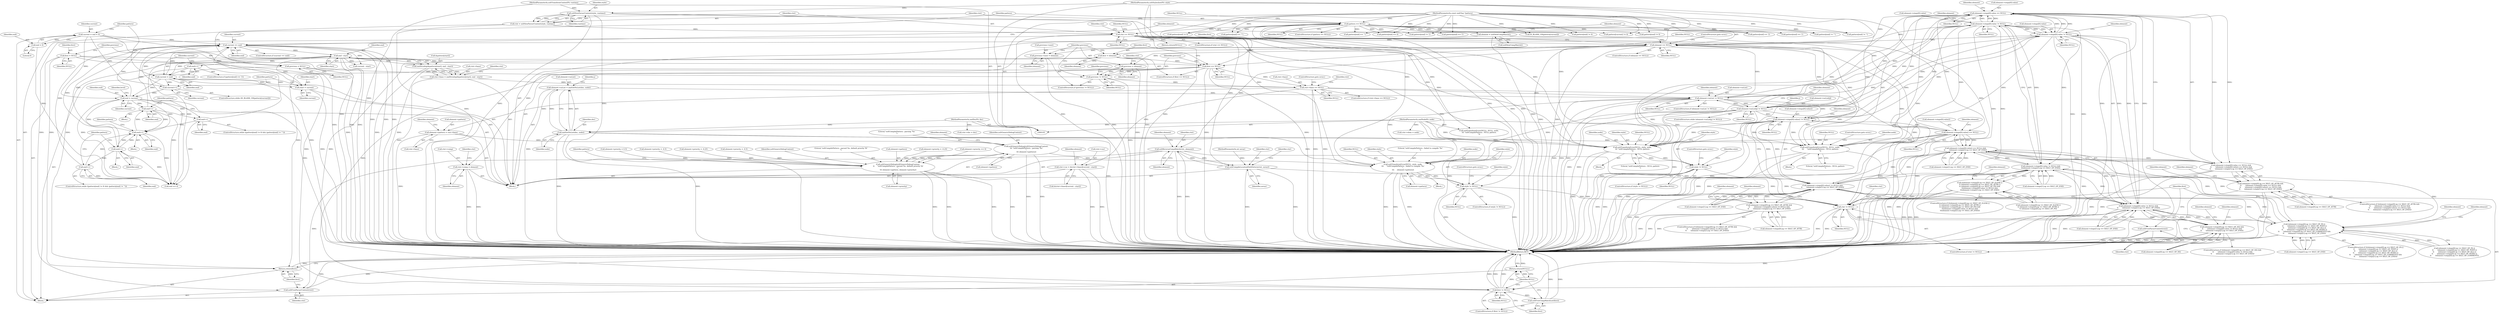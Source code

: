 digraph "0_Chrome_094c773bb6c144f07b004ff3d1886100f157f4f6@array" {
"1000584" [label="(Call,element->steps[0].value == NULL)"];
"1000476" [label="(Call,element->steps[0].value != NULL)"];
"1000546" [label="(Call,element->steps[0].value != NULL)"];
"1000584" [label="(Call,element->steps[0].value == NULL)"];
"1000508" [label="(Call,element->steps[0].value2 != NULL)"];
"1000594" [label="(Call,element->steps[0].value2 == NULL)"];
"1000384" [label="(Call,element->nsList[j] != NULL)"];
"1000377" [label="(Call,element->nsList != NULL)"];
"1000366" [label="(Call,element->nsList = xmlGetNsList(doc, node))"];
"1000370" [label="(Call,xmlGetNsList(doc, node))"];
"1000107" [label="(MethodParameterIn,xmlDocPtr doc)"];
"1000108" [label="(MethodParameterIn,xmlNodePtr node)"];
"1000341" [label="(Call,ctxt->base == NULL)"];
"1000328" [label="(Call,ctxt->base = xmlStrndup(&pattern[start], end - start))"];
"1000332" [label="(Call,xmlStrndup(&pattern[start], end - start))"];
"1000337" [label="(Call,end - start)"];
"1000284" [label="(Call,current == end)"];
"1000184" [label="(Call,current++)"];
"1000711" [label="(Call,current = end)"];
"1000709" [label="(Call,end++)"];
"1000164" [label="(Call,current = end = 0)"];
"1000166" [label="(Call,end = 0)"];
"1000258" [label="(Call,end++)"];
"1000186" [label="(Call,end = current)"];
"1000281" [label="(Call,end++)"];
"1000234" [label="(Call,end++)"];
"1000272" [label="(Call,end++)"];
"1000248" [label="(Call,end++)"];
"1000176" [label="(Call,start = current)"];
"1000304" [label="(Call,first == NULL)"];
"1000119" [label="(Call,first = NULL)"];
"1000307" [label="(Call,first = element)"];
"1000298" [label="(Call,element == NULL)"];
"1000294" [label="(Call,element = xsltNewCompMatch())"];
"1000149" [label="(Call,ctxt == NULL)"];
"1000143" [label="(Call,ctxt = xsltNewParserContext(style, runtime))"];
"1000145" [label="(Call,xsltNewParserContext(style, runtime))"];
"1000109" [label="(MethodParameterIn,xsltStylesheetPtr style)"];
"1000110" [label="(MethodParameterIn,xsltTransformContextPtr runtime)"];
"1000132" [label="(Call,pattern == NULL)"];
"1000106" [label="(MethodParameterIn,const xmlChar *pattern)"];
"1000312" [label="(Call,previous != NULL)"];
"1000320" [label="(Call,previous = element)"];
"1000123" [label="(Call,previous = NULL)"];
"1000288" [label="(Call,xsltTransformError(NULL, NULL, node,\n\t\t\t     \"xsltCompilePattern : NULL pattern\n\"))"];
"1000739" [label="(Call,ctxt != NULL)"];
"1000742" [label="(Call,xsltFreeParserContext(ctxt))"];
"1000745" [label="(Call,first != NULL)"];
"1000748" [label="(Call,xsltFreeCompMatchList(first))"];
"1000750" [label="(Return,return(NULL);)"];
"1000347" [label="(Call,ctxt->cur = &(ctxt->base)[current - start])"];
"1000359" [label="(Call,element->pattern = ctxt->base)"];
"1000398" [label="(Call,xsltGenericDebug(xsltGenericDebugContext,\n\t\t\t \"xsltCompilePattern : parsing '%s'\n\",\n\t\t\t element->pattern))"];
"1000417" [label="(Call,xsltTransformError(NULL, style, node,\n\t\t\t     \"xsltCompilePattern : failed to compile '%s'\n\",\n\t\t\t     element->pattern))"];
"1000426" [label="(Call,style != NULL)"];
"1000694" [label="(Call,xsltGenericDebug(xsltGenericDebugContext,\n\t\t     \"xsltCompilePattern : parsed %s, default priority %f\n\",\n\t\t\t element->pattern, element->priority))"];
"1000475" [label="(Call,(element->steps[0].value != NULL) &&\n\t\t(element->steps[1].op == XSLT_OP_END))"];
"1000445" [label="(Call,((element->steps[0].op == XSLT_OP_ELEM) ||\n\t\t (element->steps[0].op == XSLT_OP_ATTR) ||\n\t\t (element->steps[0].op == XSLT_OP_PI)) &&\n\t\t(element->steps[0].value != NULL) &&\n\t\t(element->steps[1].op == XSLT_OP_END))"];
"1000507" [label="(Call,(element->steps[0].value2 != NULL) &&\n\t\t       (element->steps[1].op == XSLT_OP_END))"];
"1000497" [label="(Call,(element->steps[0].op == XSLT_OP_ATTR) &&\n\t\t       (element->steps[0].value2 != NULL) &&\n\t\t       (element->steps[1].op == XSLT_OP_END))"];
"1000545" [label="(Call,(element->steps[0].value != NULL) &&\n\t\t       (element->steps[1].op == XSLT_OP_END))"];
"1000535" [label="(Call,(element->steps[0].op == XSLT_OP_NS) &&\n\t\t       (element->steps[0].value != NULL) &&\n\t\t       (element->steps[1].op == XSLT_OP_END))"];
"1000593" [label="(Call,(element->steps[0].value2 == NULL) &&\n\t\t       (element->steps[1].op == XSLT_OP_END))"];
"1000583" [label="(Call,(element->steps[0].value == NULL) &&\n\t\t       (element->steps[0].value2 == NULL) &&\n\t\t       (element->steps[1].op == XSLT_OP_END))"];
"1000573" [label="(Call,(element->steps[0].op == XSLT_OP_ATTR) &&\n\t\t       (element->steps[0].value == NULL) &&\n\t\t       (element->steps[0].value2 == NULL) &&\n\t\t       (element->steps[1].op == XSLT_OP_END))"];
"1000621" [label="(Call,((element->steps[0].op == XSLT_OP_PI) ||\n\t\t       (element->steps[0].op == XSLT_OP_TEXT) ||\n\t\t       (element->steps[0].op == XSLT_OP_ALL) ||\n\t\t       (element->steps[0].op == XSLT_OP_NODE) ||\n\t\t       (element->steps[0].op == XSLT_OP_COMMENT)) &&\n\t\t       (element->steps[1].op == XSLT_OP_END))"];
"1000719" [label="(Call,xsltTransformError(NULL, style, node,\n\t\t\t \"xsltCompilePattern : NULL pattern\n\"))"];
"1000725" [label="(Call,style != NULL)"];
"1000735" [label="(Return,return(first);)"];
"1000315" [label="(Call,previous->next = element)"];
"1000323" [label="(Call,ctxt->comp = element)"];
"1000434" [label="(Call,xsltReverseCompMatch(ctxt, element))"];
"1000409" [label="(Call,xsltCompileLocationPathPattern(ctxt, novar))"];
"1000733" [label="(Call,xsltFreeParserContext(ctxt))"];
"1000283" [label="(ControlStructure,if (current == end))"];
"1000133" [label="(Identifier,pattern)"];
"1000400" [label="(Literal,\"xsltCompilePattern : parsing '%s'\n\")"];
"1000124" [label="(Identifier,previous)"];
"1000177" [label="(Identifier,start)"];
"1000748" [label="(Call,xsltFreeCompMatchList(first))"];
"1000438" [label="(Call,element->priority == 0)"];
"1000385" [label="(Call,element->nsList[j])"];
"1000694" [label="(Call,xsltGenericDebug(xsltGenericDebugContext,\n\t\t     \"xsltCompilePattern : parsed %s, default priority %f\n\",\n\t\t\t element->pattern, element->priority))"];
"1000359" [label="(Call,element->pattern = ctxt->base)"];
"1000275" [label="(Call,pattern[end] == 0)"];
"1000137" [label="(Identifier,NULL)"];
"1000727" [label="(Identifier,NULL)"];
"1000573" [label="(Call,(element->steps[0].op == XSLT_OP_ATTR) &&\n\t\t       (element->steps[0].value == NULL) &&\n\t\t       (element->steps[0].value2 == NULL) &&\n\t\t       (element->steps[1].op == XSLT_OP_END))"];
"1000507" [label="(Call,(element->steps[0].value2 != NULL) &&\n\t\t       (element->steps[1].op == XSLT_OP_END))"];
"1000745" [label="(Call,first != NULL)"];
"1000134" [label="(Identifier,NULL)"];
"1000252" [label="(Call,pattern[end] == '\"')"];
"1000367" [label="(Call,element->nsList)"];
"1000744" [label="(ControlStructure,if (first != NULL))"];
"1000416" [label="(Block,)"];
"1000420" [label="(Identifier,node)"];
"1000706" [label="(Identifier,pattern)"];
"1000264" [label="(Identifier,pattern)"];
"1000406" [label="(Identifier,element)"];
"1000536" [label="(Call,element->steps[0].op == XSLT_OP_NS)"];
"1000166" [label="(Call,end = 0)"];
"1000399" [label="(Identifier,xsltGenericDebugContext)"];
"1000534" [label="(ControlStructure,if ((element->steps[0].op == XSLT_OP_NS) &&\n\t\t       (element->steps[0].value != NULL) &&\n\t\t       (element->steps[1].op == XSLT_OP_END)))"];
"1000484" [label="(Identifier,NULL)"];
"1000257" [label="(Block,)"];
"1000567" [label="(Identifier,element)"];
"1000187" [label="(Identifier,end)"];
"1000417" [label="(Call,xsltTransformError(NULL, style, node,\n\t\t\t     \"xsltCompilePattern : failed to compile '%s'\n\",\n\t\t\t     element->pattern))"];
"1000272" [label="(Call,end++)"];
"1000738" [label="(ControlStructure,if (ctxt != NULL))"];
"1000547" [label="(Call,element->steps[0].value)"];
"1000704" [label="(Call,pattern[end] == '|')"];
"1000689" [label="(Call,element->priority = 0.5)"];
"1000615" [label="(Identifier,element)"];
"1000739" [label="(Call,ctxt != NULL)"];
"1000710" [label="(Identifier,end)"];
"1000498" [label="(Call,element->steps[0].op == XSLT_OP_ATTR)"];
"1000302" [label="(ControlStructure,goto error;)"];
"1000428" [label="(Identifier,NULL)"];
"1000233" [label="(Block,)"];
"1000332" [label="(Call,xmlStrndup(&pattern[start], end - start))"];
"1000260" [label="(ControlStructure,while ((pattern[end] != 0) && (pattern[end] != '\"')))"];
"1000747" [label="(Identifier,NULL)"];
"1000736" [label="(Identifier,first)"];
"1000175" [label="(Block,)"];
"1000371" [label="(Identifier,doc)"];
"1000298" [label="(Call,element == NULL)"];
"1000497" [label="(Call,(element->steps[0].op == XSLT_OP_ATTR) &&\n\t\t       (element->steps[0].value2 != NULL) &&\n\t\t       (element->steps[1].op == XSLT_OP_END))"];
"1000180" [label="(Call,IS_BLANK_CH(pattern[current]))"];
"1000312" [label="(Call,previous != NULL)"];
"1000297" [label="(ControlStructure,if (element == NULL))"];
"1000109" [label="(MethodParameterIn,xsltStylesheetPtr style)"];
"1000132" [label="(Call,pattern == NULL)"];
"1000722" [label="(Identifier,node)"];
"1000691" [label="(Identifier,element)"];
"1000325" [label="(Identifier,ctxt)"];
"1000434" [label="(Call,xsltReverseCompMatch(ctxt, element))"];
"1000308" [label="(Identifier,first)"];
"1000188" [label="(Identifier,current)"];
"1000172" [label="(Identifier,pattern)"];
"1000426" [label="(Call,style != NULL)"];
"1000683" [label="(Identifier,element)"];
"1000179" [label="(ControlStructure,while (IS_BLANK_CH(pattern[current])))"];
"1000322" [label="(Identifier,element)"];
"1000131" [label="(ControlStructure,if (pattern == NULL))"];
"1000594" [label="(Call,element->steps[0].value2 == NULL)"];
"1000339" [label="(Identifier,start)"];
"1000185" [label="(Identifier,current)"];
"1000743" [label="(Identifier,ctxt)"];
"1000316" [label="(Call,previous->next)"];
"1000751" [label="(Identifier,NULL)"];
"1000165" [label="(Identifier,current)"];
"1000700" [label="(Call,element->priority)"];
"1000361" [label="(Identifier,element)"];
"1000752" [label="(MethodReturn,RET)"];
"1000258" [label="(Call,end++)"];
"1000299" [label="(Identifier,element)"];
"1000732" [label="(ControlStructure,goto error;)"];
"1000681" [label="(Call,element->priority = -0.5)"];
"1000194" [label="(Call,pattern[end] != 0)"];
"1000496" [label="(ControlStructure,if ((element->steps[0].op == XSLT_OP_ATTR) &&\n\t\t       (element->steps[0].value2 != NULL) &&\n\t\t       (element->steps[1].op == XSLT_OP_END)))"];
"1000330" [label="(Identifier,ctxt)"];
"1000734" [label="(Identifier,ctxt)"];
"1000740" [label="(Identifier,ctxt)"];
"1000366" [label="(Call,element->nsList = xmlGetNsList(doc, node))"];
"1000671" [label="(Call,element->steps[1].op == XSLT_OP_END)"];
"1000592" [label="(Identifier,NULL)"];
"1000329" [label="(Call,ctxt->base)"];
"1000168" [label="(Literal,0)"];
"1000517" [label="(Call,element->steps[1].op == XSLT_OP_END)"];
"1000324" [label="(Call,ctxt->comp)"];
"1000123" [label="(Call,previous = NULL)"];
"1000286" [label="(Identifier,end)"];
"1000152" [label="(Return,return(NULL);)"];
"1000565" [label="(Call,element->priority = -0.25)"];
"1000381" [label="(Identifier,NULL)"];
"1000333" [label="(Call,&pattern[start])"];
"1000119" [label="(Call,first = NULL)"];
"1000433" [label="(ControlStructure,goto error;)"];
"1000726" [label="(Identifier,style)"];
"1000159" [label="(Call,ctxt->elem = node)"];
"1000120" [label="(Identifier,first)"];
"1000595" [label="(Call,element->steps[0].value2)"];
"1000418" [label="(Identifier,NULL)"];
"1000485" [label="(Call,element->steps[1].op == XSLT_OP_END)"];
"1000327" [label="(Identifier,element)"];
"1000554" [label="(Identifier,NULL)"];
"1000392" [label="(Identifier,j)"];
"1000341" [label="(Call,ctxt->base == NULL)"];
"1000144" [label="(Identifier,ctxt)"];
"1000419" [label="(Identifier,style)"];
"1000410" [label="(Identifier,ctxt)"];
"1000345" [label="(Identifier,NULL)"];
"1000715" [label="(Call,end == 0)"];
"1000259" [label="(Identifier,end)"];
"1000411" [label="(Identifier,novar)"];
"1000376" [label="(ControlStructure,if (element->nsList != NULL))"];
"1000555" [label="(Call,element->steps[1].op == XSLT_OP_END)"];
"1000107" [label="(MethodParameterIn,xmlDocPtr doc)"];
"1000384" [label="(Call,element->nsList[j] != NULL)"];
"1000387" [label="(Identifier,element)"];
"1000235" [label="(Identifier,end)"];
"1000306" [label="(Identifier,NULL)"];
"1000284" [label="(Call,current == end)"];
"1000323" [label="(Call,ctxt->comp = element)"];
"1000733" [label="(Call,xsltFreeParserContext(ctxt))"];
"1000282" [label="(Identifier,end)"];
"1000741" [label="(Identifier,NULL)"];
"1000742" [label="(Call,xsltFreeParserContext(ctxt))"];
"1000446" [label="(Call,(element->steps[0].op == XSLT_OP_ELEM) ||\n\t\t (element->steps[0].op == XSLT_OP_ATTR) ||\n\t\t (element->steps[0].op == XSLT_OP_PI))"];
"1000148" [label="(ControlStructure,if (ctxt == NULL))"];
"1000228" [label="(Call,pattern[end] == '\'')"];
"1000153" [label="(Identifier,NULL)"];
"1000300" [label="(Identifier,NULL)"];
"1000303" [label="(ControlStructure,if (first == NULL))"];
"1000287" [label="(Block,)"];
"1000154" [label="(Call,ctxt->doc = doc)"];
"1000713" [label="(Identifier,end)"];
"1000305" [label="(Identifier,first)"];
"1000427" [label="(Identifier,style)"];
"1000444" [label="(ControlStructure,if (((element->steps[0].op == XSLT_OP_ELEM) ||\n\t\t (element->steps[0].op == XSLT_OP_ATTR) ||\n\t\t (element->steps[0].op == XSLT_OP_PI)) &&\n\t\t(element->steps[0].value != NULL) &&\n\t\t(element->steps[1].op == XSLT_OP_END)))"];
"1000540" [label="(Identifier,element)"];
"1000151" [label="(Identifier,NULL)"];
"1000143" [label="(Call,ctxt = xsltNewParserContext(style, runtime))"];
"1000190" [label="(Identifier,level)"];
"1000718" [label="(Block,)"];
"1000267" [label="(Call,pattern[end] != '\"')"];
"1000613" [label="(Call,element->priority = -0.5)"];
"1000409" [label="(Call,xsltCompileLocationPathPattern(ctxt, novar))"];
"1000440" [label="(Identifier,element)"];
"1000709" [label="(Call,end++)"];
"1000535" [label="(Call,(element->steps[0].op == XSLT_OP_NS) &&\n\t\t       (element->steps[0].value != NULL) &&\n\t\t       (element->steps[1].op == XSLT_OP_END))"];
"1000476" [label="(Call,element->steps[0].value != NULL)"];
"1000585" [label="(Call,element->steps[0].value)"];
"1000719" [label="(Call,xsltTransformError(NULL, style, node,\n\t\t\t \"xsltCompilePattern : NULL pattern\n\"))"];
"1000285" [label="(Identifier,current)"];
"1000291" [label="(Identifier,node)"];
"1000200" [label="(Call,pattern[end] != '|')"];
"1000186" [label="(Call,end = current)"];
"1000184" [label="(Call,current++)"];
"1000750" [label="(Return,return(NULL);)"];
"1000309" [label="(Identifier,element)"];
"1000627" [label="(Identifier,element)"];
"1000383" [label="(ControlStructure,while (element->nsList[j] != NULL))"];
"1000342" [label="(Call,ctxt->base)"];
"1000343" [label="(Identifier,ctxt)"];
"1000711" [label="(Call,current = end)"];
"1000583" [label="(Call,(element->steps[0].value == NULL) &&\n\t\t       (element->steps[0].value2 == NULL) &&\n\t\t       (element->steps[1].op == XSLT_OP_END))"];
"1000314" [label="(Identifier,NULL)"];
"1000730" [label="(Identifier,style)"];
"1000435" [label="(Identifier,ctxt)"];
"1000337" [label="(Call,end - start)"];
"1000521" [label="(Identifier,element)"];
"1000292" [label="(Literal,\"xsltCompilePattern : NULL pattern\n\")"];
"1000377" [label="(Call,element->nsList != NULL)"];
"1000110" [label="(MethodParameterIn,xsltTransformContextPtr runtime)"];
"1000746" [label="(Identifier,first)"];
"1000695" [label="(Identifier,xsltGenericDebugContext)"];
"1000489" [label="(Identifier,element)"];
"1000240" [label="(Identifier,pattern)"];
"1000315" [label="(Call,previous->next = element)"];
"1000234" [label="(Call,end++)"];
"1000108" [label="(MethodParameterIn,xmlNodePtr node)"];
"1000475" [label="(Call,(element->steps[0].value != NULL) &&\n\t\t(element->steps[1].op == XSLT_OP_END))"];
"1000620" [label="(ControlStructure,if (((element->steps[0].op == XSLT_OP_PI) ||\n\t\t       (element->steps[0].op == XSLT_OP_TEXT) ||\n\t\t       (element->steps[0].op == XSLT_OP_ALL) ||\n\t\t       (element->steps[0].op == XSLT_OP_NODE) ||\n\t\t       (element->steps[0].op == XSLT_OP_COMMENT)) &&\n\t\t       (element->steps[1].op == XSLT_OP_END)))"];
"1000248" [label="(Call,end++)"];
"1000374" [label="(Identifier,j)"];
"1000363" [label="(Call,ctxt->base)"];
"1000176" [label="(Call,start = current)"];
"1000431" [label="(Identifier,style)"];
"1000170" [label="(Call,pattern[current] != 0)"];
"1000546" [label="(Call,element->steps[0].value != NULL)"];
"1000121" [label="(Identifier,NULL)"];
"1000112" [label="(Block,)"];
"1000146" [label="(Identifier,style)"];
"1000290" [label="(Identifier,NULL)"];
"1000351" [label="(Call,&(ctxt->base)[current - start])"];
"1000516" [label="(Identifier,NULL)"];
"1000346" [label="(ControlStructure,goto error;)"];
"1000196" [label="(Identifier,pattern)"];
"1000502" [label="(Identifier,element)"];
"1000607" [label="(Identifier,element)"];
"1000349" [label="(Identifier,ctxt)"];
"1000149" [label="(Call,ctxt == NULL)"];
"1000238" [label="(Call,pattern[end] != 0)"];
"1000293" [label="(ControlStructure,goto error;)"];
"1000445" [label="(Call,((element->steps[0].op == XSLT_OP_ELEM) ||\n\t\t (element->steps[0].op == XSLT_OP_ATTR) ||\n\t\t (element->steps[0].op == XSLT_OP_PI)) &&\n\t\t(element->steps[0].value != NULL) &&\n\t\t(element->steps[1].op == XSLT_OP_END))"];
"1000545" [label="(Call,(element->steps[0].value != NULL) &&\n\t\t       (element->steps[1].op == XSLT_OP_END))"];
"1000304" [label="(Call,first == NULL)"];
"1000574" [label="(Call,element->steps[0].op == XSLT_OP_ATTR)"];
"1000401" [label="(Call,element->pattern)"];
"1000572" [label="(ControlStructure,if ((element->steps[0].op == XSLT_OP_ATTR) &&\n\t\t       (element->steps[0].value == NULL) &&\n\t\t       (element->steps[0].value2 == NULL) &&\n\t\t       (element->steps[1].op == XSLT_OP_END)))"];
"1000725" [label="(Call,style != NULL)"];
"1000147" [label="(Identifier,runtime)"];
"1000602" [label="(Identifier,NULL)"];
"1000347" [label="(Call,ctxt->cur = &(ctxt->base)[current - start])"];
"1000320" [label="(Call,previous = element)"];
"1000262" [label="(Call,pattern[end] != 0)"];
"1000603" [label="(Call,element->steps[1].op == XSLT_OP_END)"];
"1000414" [label="(Identifier,ctxt)"];
"1000294" [label="(Call,element = xsltNewCompMatch())"];
"1000288" [label="(Call,xsltTransformError(NULL, NULL, node,\n\t\t\t     \"xsltCompilePattern : NULL pattern\n\"))"];
"1000338" [label="(Identifier,end)"];
"1000529" [label="(Identifier,element)"];
"1000378" [label="(Call,element->nsList)"];
"1000289" [label="(Identifier,NULL)"];
"1000598" [label="(Identifier,element)"];
"1000477" [label="(Call,element->steps[0].value)"];
"1000156" [label="(Identifier,ctxt)"];
"1000696" [label="(Literal,\"xsltCompilePattern : parsed %s, default priority %f\n\")"];
"1000348" [label="(Call,ctxt->cur)"];
"1000703" [label="(ControlStructure,if (pattern[end] == '|'))"];
"1000372" [label="(Identifier,node)"];
"1000321" [label="(Identifier,previous)"];
"1000584" [label="(Call,element->steps[0].value == NULL)"];
"1000150" [label="(Identifier,ctxt)"];
"1000436" [label="(Identifier,element)"];
"1000313" [label="(Identifier,previous)"];
"1000721" [label="(Identifier,style)"];
"1000210" [label="(Call,pattern[end] == '[')"];
"1000368" [label="(Identifier,element)"];
"1000509" [label="(Call,element->steps[0].value2)"];
"1000390" [label="(Identifier,NULL)"];
"1000295" [label="(Identifier,element)"];
"1000296" [label="(Call,xsltNewCompMatch())"];
"1000724" [label="(ControlStructure,if (style != NULL))"];
"1000125" [label="(Identifier,NULL)"];
"1000712" [label="(Identifier,current)"];
"1000723" [label="(Literal,\"xsltCompilePattern : NULL pattern\n\")"];
"1000164" [label="(Call,current = end = 0)"];
"1000182" [label="(Identifier,pattern)"];
"1000578" [label="(Identifier,element)"];
"1000622" [label="(Call,(element->steps[0].op == XSLT_OP_PI) ||\n\t\t       (element->steps[0].op == XSLT_OP_TEXT) ||\n\t\t       (element->steps[0].op == XSLT_OP_ALL) ||\n\t\t       (element->steps[0].op == XSLT_OP_NODE) ||\n\t\t       (element->steps[0].op == XSLT_OP_COMMENT))"];
"1000508" [label="(Call,element->steps[0].value2 != NULL)"];
"1000219" [label="(Call,pattern[end] == ']')"];
"1000145" [label="(Call,xsltNewParserContext(style, runtime))"];
"1000311" [label="(ControlStructure,if (previous != NULL))"];
"1000395" [label="(Identifier,element)"];
"1000178" [label="(Identifier,current)"];
"1000281" [label="(Call,end++)"];
"1000559" [label="(Identifier,element)"];
"1000236" [label="(ControlStructure,while ((pattern[end] != 0) && (pattern[end] != '\'')))"];
"1000735" [label="(Return,return(first);)"];
"1000328" [label="(Call,ctxt->base = xmlStrndup(&pattern[start], end - start))"];
"1000249" [label="(Identifier,end)"];
"1000621" [label="(Call,((element->steps[0].op == XSLT_OP_PI) ||\n\t\t       (element->steps[0].op == XSLT_OP_TEXT) ||\n\t\t       (element->steps[0].op == XSLT_OP_ALL) ||\n\t\t       (element->steps[0].op == XSLT_OP_NODE) ||\n\t\t       (element->steps[0].op == XSLT_OP_COMMENT)) &&\n\t\t       (element->steps[1].op == XSLT_OP_END))"];
"1000370" [label="(Call,xmlGetNsList(doc, node))"];
"1000593" [label="(Call,(element->steps[0].value2 == NULL) &&\n\t\t       (element->steps[1].op == XSLT_OP_END))"];
"1000273" [label="(Identifier,end)"];
"1000356" [label="(Call,current - start)"];
"1000106" [label="(MethodParameterIn,const xmlChar *pattern)"];
"1000749" [label="(Identifier,first)"];
"1000425" [label="(ControlStructure,if (style != NULL))"];
"1000111" [label="(MethodParameterIn,int novar)"];
"1000319" [label="(Identifier,element)"];
"1000243" [label="(Call,pattern[end] != '\'')"];
"1000340" [label="(ControlStructure,if (ctxt->base == NULL))"];
"1000421" [label="(Literal,\"xsltCompilePattern : failed to compile '%s'\n\")"];
"1000398" [label="(Call,xsltGenericDebug(xsltGenericDebugContext,\n\t\t\t \"xsltCompilePattern : parsing '%s'\n\",\n\t\t\t element->pattern))"];
"1000317" [label="(Identifier,previous)"];
"1000360" [label="(Call,element->pattern)"];
"1000208" [label="(Block,)"];
"1000422" [label="(Call,element->pattern)"];
"1000720" [label="(Identifier,NULL)"];
"1000307" [label="(Call,first = element)"];
"1000167" [label="(Identifier,end)"];
"1000697" [label="(Call,element->pattern)"];
"1000527" [label="(Call,element->priority = -0.25)"];
"1000136" [label="(Call,xsltTransformError(NULL, NULL, node,\n\t\t\t \"xsltCompilePattern : NULL pattern\n\"))"];
"1000584" -> "1000583"  [label="AST: "];
"1000584" -> "1000592"  [label="CFG: "];
"1000585" -> "1000584"  [label="AST: "];
"1000592" -> "1000584"  [label="AST: "];
"1000598" -> "1000584"  [label="CFG: "];
"1000583" -> "1000584"  [label="CFG: "];
"1000584" -> "1000752"  [label="DDG: "];
"1000584" -> "1000752"  [label="DDG: "];
"1000584" -> "1000288"  [label="DDG: "];
"1000584" -> "1000298"  [label="DDG: "];
"1000584" -> "1000476"  [label="DDG: "];
"1000584" -> "1000546"  [label="DDG: "];
"1000584" -> "1000583"  [label="DDG: "];
"1000584" -> "1000583"  [label="DDG: "];
"1000476" -> "1000584"  [label="DDG: "];
"1000476" -> "1000584"  [label="DDG: "];
"1000546" -> "1000584"  [label="DDG: "];
"1000546" -> "1000584"  [label="DDG: "];
"1000508" -> "1000584"  [label="DDG: "];
"1000384" -> "1000584"  [label="DDG: "];
"1000377" -> "1000584"  [label="DDG: "];
"1000584" -> "1000594"  [label="DDG: "];
"1000584" -> "1000719"  [label="DDG: "];
"1000476" -> "1000475"  [label="AST: "];
"1000476" -> "1000484"  [label="CFG: "];
"1000477" -> "1000476"  [label="AST: "];
"1000484" -> "1000476"  [label="AST: "];
"1000489" -> "1000476"  [label="CFG: "];
"1000475" -> "1000476"  [label="CFG: "];
"1000476" -> "1000752"  [label="DDG: "];
"1000476" -> "1000752"  [label="DDG: "];
"1000476" -> "1000288"  [label="DDG: "];
"1000476" -> "1000298"  [label="DDG: "];
"1000476" -> "1000475"  [label="DDG: "];
"1000476" -> "1000475"  [label="DDG: "];
"1000546" -> "1000476"  [label="DDG: "];
"1000384" -> "1000476"  [label="DDG: "];
"1000377" -> "1000476"  [label="DDG: "];
"1000476" -> "1000508"  [label="DDG: "];
"1000476" -> "1000546"  [label="DDG: "];
"1000476" -> "1000546"  [label="DDG: "];
"1000476" -> "1000719"  [label="DDG: "];
"1000546" -> "1000545"  [label="AST: "];
"1000546" -> "1000554"  [label="CFG: "];
"1000547" -> "1000546"  [label="AST: "];
"1000554" -> "1000546"  [label="AST: "];
"1000559" -> "1000546"  [label="CFG: "];
"1000545" -> "1000546"  [label="CFG: "];
"1000546" -> "1000752"  [label="DDG: "];
"1000546" -> "1000752"  [label="DDG: "];
"1000546" -> "1000288"  [label="DDG: "];
"1000546" -> "1000298"  [label="DDG: "];
"1000546" -> "1000545"  [label="DDG: "];
"1000546" -> "1000545"  [label="DDG: "];
"1000508" -> "1000546"  [label="DDG: "];
"1000384" -> "1000546"  [label="DDG: "];
"1000377" -> "1000546"  [label="DDG: "];
"1000546" -> "1000719"  [label="DDG: "];
"1000508" -> "1000507"  [label="AST: "];
"1000508" -> "1000516"  [label="CFG: "];
"1000509" -> "1000508"  [label="AST: "];
"1000516" -> "1000508"  [label="AST: "];
"1000521" -> "1000508"  [label="CFG: "];
"1000507" -> "1000508"  [label="CFG: "];
"1000508" -> "1000752"  [label="DDG: "];
"1000508" -> "1000752"  [label="DDG: "];
"1000508" -> "1000288"  [label="DDG: "];
"1000508" -> "1000298"  [label="DDG: "];
"1000508" -> "1000507"  [label="DDG: "];
"1000508" -> "1000507"  [label="DDG: "];
"1000594" -> "1000508"  [label="DDG: "];
"1000384" -> "1000508"  [label="DDG: "];
"1000377" -> "1000508"  [label="DDG: "];
"1000508" -> "1000594"  [label="DDG: "];
"1000508" -> "1000719"  [label="DDG: "];
"1000594" -> "1000593"  [label="AST: "];
"1000594" -> "1000602"  [label="CFG: "];
"1000595" -> "1000594"  [label="AST: "];
"1000602" -> "1000594"  [label="AST: "];
"1000607" -> "1000594"  [label="CFG: "];
"1000593" -> "1000594"  [label="CFG: "];
"1000594" -> "1000752"  [label="DDG: "];
"1000594" -> "1000752"  [label="DDG: "];
"1000594" -> "1000288"  [label="DDG: "];
"1000594" -> "1000298"  [label="DDG: "];
"1000594" -> "1000593"  [label="DDG: "];
"1000594" -> "1000593"  [label="DDG: "];
"1000594" -> "1000719"  [label="DDG: "];
"1000384" -> "1000383"  [label="AST: "];
"1000384" -> "1000390"  [label="CFG: "];
"1000385" -> "1000384"  [label="AST: "];
"1000390" -> "1000384"  [label="AST: "];
"1000392" -> "1000384"  [label="CFG: "];
"1000395" -> "1000384"  [label="CFG: "];
"1000384" -> "1000752"  [label="DDG: "];
"1000384" -> "1000752"  [label="DDG: "];
"1000384" -> "1000752"  [label="DDG: "];
"1000384" -> "1000288"  [label="DDG: "];
"1000384" -> "1000298"  [label="DDG: "];
"1000384" -> "1000377"  [label="DDG: "];
"1000377" -> "1000384"  [label="DDG: "];
"1000384" -> "1000417"  [label="DDG: "];
"1000384" -> "1000719"  [label="DDG: "];
"1000377" -> "1000376"  [label="AST: "];
"1000377" -> "1000381"  [label="CFG: "];
"1000378" -> "1000377"  [label="AST: "];
"1000381" -> "1000377"  [label="AST: "];
"1000387" -> "1000377"  [label="CFG: "];
"1000395" -> "1000377"  [label="CFG: "];
"1000377" -> "1000752"  [label="DDG: "];
"1000377" -> "1000752"  [label="DDG: "];
"1000377" -> "1000752"  [label="DDG: "];
"1000377" -> "1000288"  [label="DDG: "];
"1000377" -> "1000298"  [label="DDG: "];
"1000366" -> "1000377"  [label="DDG: "];
"1000341" -> "1000377"  [label="DDG: "];
"1000377" -> "1000417"  [label="DDG: "];
"1000377" -> "1000719"  [label="DDG: "];
"1000366" -> "1000175"  [label="AST: "];
"1000366" -> "1000370"  [label="CFG: "];
"1000367" -> "1000366"  [label="AST: "];
"1000370" -> "1000366"  [label="AST: "];
"1000374" -> "1000366"  [label="CFG: "];
"1000366" -> "1000752"  [label="DDG: "];
"1000370" -> "1000366"  [label="DDG: "];
"1000370" -> "1000366"  [label="DDG: "];
"1000370" -> "1000372"  [label="CFG: "];
"1000371" -> "1000370"  [label="AST: "];
"1000372" -> "1000370"  [label="AST: "];
"1000370" -> "1000752"  [label="DDG: "];
"1000370" -> "1000752"  [label="DDG: "];
"1000370" -> "1000288"  [label="DDG: "];
"1000107" -> "1000370"  [label="DDG: "];
"1000108" -> "1000370"  [label="DDG: "];
"1000370" -> "1000417"  [label="DDG: "];
"1000370" -> "1000719"  [label="DDG: "];
"1000107" -> "1000105"  [label="AST: "];
"1000107" -> "1000752"  [label="DDG: "];
"1000107" -> "1000154"  [label="DDG: "];
"1000108" -> "1000105"  [label="AST: "];
"1000108" -> "1000752"  [label="DDG: "];
"1000108" -> "1000136"  [label="DDG: "];
"1000108" -> "1000159"  [label="DDG: "];
"1000108" -> "1000288"  [label="DDG: "];
"1000108" -> "1000417"  [label="DDG: "];
"1000108" -> "1000719"  [label="DDG: "];
"1000341" -> "1000340"  [label="AST: "];
"1000341" -> "1000345"  [label="CFG: "];
"1000342" -> "1000341"  [label="AST: "];
"1000345" -> "1000341"  [label="AST: "];
"1000346" -> "1000341"  [label="CFG: "];
"1000349" -> "1000341"  [label="CFG: "];
"1000341" -> "1000752"  [label="DDG: "];
"1000341" -> "1000752"  [label="DDG: "];
"1000328" -> "1000341"  [label="DDG: "];
"1000304" -> "1000341"  [label="DDG: "];
"1000312" -> "1000341"  [label="DDG: "];
"1000341" -> "1000347"  [label="DDG: "];
"1000341" -> "1000359"  [label="DDG: "];
"1000341" -> "1000739"  [label="DDG: "];
"1000328" -> "1000175"  [label="AST: "];
"1000328" -> "1000332"  [label="CFG: "];
"1000329" -> "1000328"  [label="AST: "];
"1000332" -> "1000328"  [label="AST: "];
"1000343" -> "1000328"  [label="CFG: "];
"1000328" -> "1000752"  [label="DDG: "];
"1000332" -> "1000328"  [label="DDG: "];
"1000332" -> "1000328"  [label="DDG: "];
"1000332" -> "1000337"  [label="CFG: "];
"1000333" -> "1000332"  [label="AST: "];
"1000337" -> "1000332"  [label="AST: "];
"1000332" -> "1000752"  [label="DDG: "];
"1000332" -> "1000752"  [label="DDG: "];
"1000337" -> "1000332"  [label="DDG: "];
"1000337" -> "1000332"  [label="DDG: "];
"1000337" -> "1000339"  [label="CFG: "];
"1000338" -> "1000337"  [label="AST: "];
"1000339" -> "1000337"  [label="AST: "];
"1000337" -> "1000752"  [label="DDG: "];
"1000337" -> "1000752"  [label="DDG: "];
"1000284" -> "1000337"  [label="DDG: "];
"1000176" -> "1000337"  [label="DDG: "];
"1000337" -> "1000356"  [label="DDG: "];
"1000337" -> "1000709"  [label="DDG: "];
"1000337" -> "1000711"  [label="DDG: "];
"1000337" -> "1000715"  [label="DDG: "];
"1000284" -> "1000283"  [label="AST: "];
"1000284" -> "1000286"  [label="CFG: "];
"1000285" -> "1000284"  [label="AST: "];
"1000286" -> "1000284"  [label="AST: "];
"1000289" -> "1000284"  [label="CFG: "];
"1000295" -> "1000284"  [label="CFG: "];
"1000284" -> "1000752"  [label="DDG: "];
"1000284" -> "1000752"  [label="DDG: "];
"1000284" -> "1000752"  [label="DDG: "];
"1000184" -> "1000284"  [label="DDG: "];
"1000711" -> "1000284"  [label="DDG: "];
"1000164" -> "1000284"  [label="DDG: "];
"1000258" -> "1000284"  [label="DDG: "];
"1000186" -> "1000284"  [label="DDG: "];
"1000281" -> "1000284"  [label="DDG: "];
"1000234" -> "1000284"  [label="DDG: "];
"1000272" -> "1000284"  [label="DDG: "];
"1000248" -> "1000284"  [label="DDG: "];
"1000284" -> "1000356"  [label="DDG: "];
"1000184" -> "1000179"  [label="AST: "];
"1000184" -> "1000185"  [label="CFG: "];
"1000185" -> "1000184"  [label="AST: "];
"1000182" -> "1000184"  [label="CFG: "];
"1000711" -> "1000184"  [label="DDG: "];
"1000164" -> "1000184"  [label="DDG: "];
"1000184" -> "1000186"  [label="DDG: "];
"1000711" -> "1000175"  [label="AST: "];
"1000711" -> "1000713"  [label="CFG: "];
"1000712" -> "1000711"  [label="AST: "];
"1000713" -> "1000711"  [label="AST: "];
"1000172" -> "1000711"  [label="CFG: "];
"1000711" -> "1000752"  [label="DDG: "];
"1000711" -> "1000176"  [label="DDG: "];
"1000711" -> "1000186"  [label="DDG: "];
"1000709" -> "1000711"  [label="DDG: "];
"1000709" -> "1000703"  [label="AST: "];
"1000709" -> "1000710"  [label="CFG: "];
"1000710" -> "1000709"  [label="AST: "];
"1000712" -> "1000709"  [label="CFG: "];
"1000709" -> "1000715"  [label="DDG: "];
"1000164" -> "1000112"  [label="AST: "];
"1000164" -> "1000166"  [label="CFG: "];
"1000165" -> "1000164"  [label="AST: "];
"1000166" -> "1000164"  [label="AST: "];
"1000172" -> "1000164"  [label="CFG: "];
"1000164" -> "1000752"  [label="DDG: "];
"1000166" -> "1000164"  [label="DDG: "];
"1000164" -> "1000176"  [label="DDG: "];
"1000164" -> "1000186"  [label="DDG: "];
"1000166" -> "1000168"  [label="CFG: "];
"1000167" -> "1000166"  [label="AST: "];
"1000168" -> "1000166"  [label="AST: "];
"1000166" -> "1000715"  [label="DDG: "];
"1000258" -> "1000257"  [label="AST: "];
"1000258" -> "1000259"  [label="CFG: "];
"1000259" -> "1000258"  [label="AST: "];
"1000264" -> "1000258"  [label="CFG: "];
"1000186" -> "1000258"  [label="DDG: "];
"1000281" -> "1000258"  [label="DDG: "];
"1000258" -> "1000272"  [label="DDG: "];
"1000258" -> "1000281"  [label="DDG: "];
"1000258" -> "1000715"  [label="DDG: "];
"1000186" -> "1000175"  [label="AST: "];
"1000186" -> "1000188"  [label="CFG: "];
"1000187" -> "1000186"  [label="AST: "];
"1000188" -> "1000186"  [label="AST: "];
"1000190" -> "1000186"  [label="CFG: "];
"1000186" -> "1000752"  [label="DDG: "];
"1000186" -> "1000234"  [label="DDG: "];
"1000186" -> "1000281"  [label="DDG: "];
"1000186" -> "1000715"  [label="DDG: "];
"1000281" -> "1000208"  [label="AST: "];
"1000281" -> "1000282"  [label="CFG: "];
"1000282" -> "1000281"  [label="AST: "];
"1000196" -> "1000281"  [label="CFG: "];
"1000281" -> "1000234"  [label="DDG: "];
"1000234" -> "1000281"  [label="DDG: "];
"1000272" -> "1000281"  [label="DDG: "];
"1000248" -> "1000281"  [label="DDG: "];
"1000281" -> "1000715"  [label="DDG: "];
"1000234" -> "1000233"  [label="AST: "];
"1000234" -> "1000235"  [label="CFG: "];
"1000235" -> "1000234"  [label="AST: "];
"1000240" -> "1000234"  [label="CFG: "];
"1000234" -> "1000248"  [label="DDG: "];
"1000234" -> "1000715"  [label="DDG: "];
"1000272" -> "1000260"  [label="AST: "];
"1000272" -> "1000273"  [label="CFG: "];
"1000273" -> "1000272"  [label="AST: "];
"1000264" -> "1000272"  [label="CFG: "];
"1000272" -> "1000715"  [label="DDG: "];
"1000248" -> "1000236"  [label="AST: "];
"1000248" -> "1000249"  [label="CFG: "];
"1000249" -> "1000248"  [label="AST: "];
"1000240" -> "1000248"  [label="CFG: "];
"1000248" -> "1000715"  [label="DDG: "];
"1000176" -> "1000175"  [label="AST: "];
"1000176" -> "1000178"  [label="CFG: "];
"1000177" -> "1000176"  [label="AST: "];
"1000178" -> "1000176"  [label="AST: "];
"1000182" -> "1000176"  [label="CFG: "];
"1000176" -> "1000752"  [label="DDG: "];
"1000304" -> "1000303"  [label="AST: "];
"1000304" -> "1000306"  [label="CFG: "];
"1000305" -> "1000304"  [label="AST: "];
"1000306" -> "1000304"  [label="AST: "];
"1000308" -> "1000304"  [label="CFG: "];
"1000313" -> "1000304"  [label="CFG: "];
"1000304" -> "1000752"  [label="DDG: "];
"1000304" -> "1000752"  [label="DDG: "];
"1000119" -> "1000304"  [label="DDG: "];
"1000307" -> "1000304"  [label="DDG: "];
"1000298" -> "1000304"  [label="DDG: "];
"1000304" -> "1000312"  [label="DDG: "];
"1000304" -> "1000735"  [label="DDG: "];
"1000304" -> "1000745"  [label="DDG: "];
"1000119" -> "1000112"  [label="AST: "];
"1000119" -> "1000121"  [label="CFG: "];
"1000120" -> "1000119"  [label="AST: "];
"1000121" -> "1000119"  [label="AST: "];
"1000124" -> "1000119"  [label="CFG: "];
"1000119" -> "1000752"  [label="DDG: "];
"1000119" -> "1000735"  [label="DDG: "];
"1000119" -> "1000745"  [label="DDG: "];
"1000307" -> "1000303"  [label="AST: "];
"1000307" -> "1000309"  [label="CFG: "];
"1000308" -> "1000307"  [label="AST: "];
"1000309" -> "1000307"  [label="AST: "];
"1000321" -> "1000307"  [label="CFG: "];
"1000307" -> "1000752"  [label="DDG: "];
"1000298" -> "1000307"  [label="DDG: "];
"1000307" -> "1000735"  [label="DDG: "];
"1000307" -> "1000745"  [label="DDG: "];
"1000298" -> "1000297"  [label="AST: "];
"1000298" -> "1000300"  [label="CFG: "];
"1000299" -> "1000298"  [label="AST: "];
"1000300" -> "1000298"  [label="AST: "];
"1000302" -> "1000298"  [label="CFG: "];
"1000305" -> "1000298"  [label="CFG: "];
"1000298" -> "1000752"  [label="DDG: "];
"1000298" -> "1000752"  [label="DDG: "];
"1000294" -> "1000298"  [label="DDG: "];
"1000149" -> "1000298"  [label="DDG: "];
"1000298" -> "1000315"  [label="DDG: "];
"1000298" -> "1000320"  [label="DDG: "];
"1000298" -> "1000323"  [label="DDG: "];
"1000298" -> "1000434"  [label="DDG: "];
"1000298" -> "1000739"  [label="DDG: "];
"1000294" -> "1000175"  [label="AST: "];
"1000294" -> "1000296"  [label="CFG: "];
"1000295" -> "1000294"  [label="AST: "];
"1000296" -> "1000294"  [label="AST: "];
"1000299" -> "1000294"  [label="CFG: "];
"1000294" -> "1000752"  [label="DDG: "];
"1000149" -> "1000148"  [label="AST: "];
"1000149" -> "1000151"  [label="CFG: "];
"1000150" -> "1000149"  [label="AST: "];
"1000151" -> "1000149"  [label="AST: "];
"1000153" -> "1000149"  [label="CFG: "];
"1000156" -> "1000149"  [label="CFG: "];
"1000149" -> "1000752"  [label="DDG: "];
"1000149" -> "1000752"  [label="DDG: "];
"1000149" -> "1000752"  [label="DDG: "];
"1000143" -> "1000149"  [label="DDG: "];
"1000132" -> "1000149"  [label="DDG: "];
"1000149" -> "1000152"  [label="DDG: "];
"1000149" -> "1000288"  [label="DDG: "];
"1000149" -> "1000409"  [label="DDG: "];
"1000149" -> "1000719"  [label="DDG: "];
"1000149" -> "1000733"  [label="DDG: "];
"1000149" -> "1000739"  [label="DDG: "];
"1000143" -> "1000112"  [label="AST: "];
"1000143" -> "1000145"  [label="CFG: "];
"1000144" -> "1000143"  [label="AST: "];
"1000145" -> "1000143"  [label="AST: "];
"1000150" -> "1000143"  [label="CFG: "];
"1000143" -> "1000752"  [label="DDG: "];
"1000145" -> "1000143"  [label="DDG: "];
"1000145" -> "1000143"  [label="DDG: "];
"1000145" -> "1000147"  [label="CFG: "];
"1000146" -> "1000145"  [label="AST: "];
"1000147" -> "1000145"  [label="AST: "];
"1000145" -> "1000752"  [label="DDG: "];
"1000145" -> "1000752"  [label="DDG: "];
"1000109" -> "1000145"  [label="DDG: "];
"1000110" -> "1000145"  [label="DDG: "];
"1000145" -> "1000417"  [label="DDG: "];
"1000145" -> "1000719"  [label="DDG: "];
"1000109" -> "1000105"  [label="AST: "];
"1000109" -> "1000752"  [label="DDG: "];
"1000109" -> "1000417"  [label="DDG: "];
"1000109" -> "1000426"  [label="DDG: "];
"1000109" -> "1000719"  [label="DDG: "];
"1000109" -> "1000725"  [label="DDG: "];
"1000110" -> "1000105"  [label="AST: "];
"1000110" -> "1000752"  [label="DDG: "];
"1000132" -> "1000131"  [label="AST: "];
"1000132" -> "1000134"  [label="CFG: "];
"1000133" -> "1000132"  [label="AST: "];
"1000134" -> "1000132"  [label="AST: "];
"1000137" -> "1000132"  [label="CFG: "];
"1000144" -> "1000132"  [label="CFG: "];
"1000132" -> "1000752"  [label="DDG: "];
"1000132" -> "1000752"  [label="DDG: "];
"1000106" -> "1000132"  [label="DDG: "];
"1000132" -> "1000136"  [label="DDG: "];
"1000132" -> "1000170"  [label="DDG: "];
"1000132" -> "1000180"  [label="DDG: "];
"1000132" -> "1000194"  [label="DDG: "];
"1000132" -> "1000200"  [label="DDG: "];
"1000132" -> "1000210"  [label="DDG: "];
"1000132" -> "1000219"  [label="DDG: "];
"1000132" -> "1000228"  [label="DDG: "];
"1000132" -> "1000238"  [label="DDG: "];
"1000132" -> "1000243"  [label="DDG: "];
"1000132" -> "1000252"  [label="DDG: "];
"1000132" -> "1000262"  [label="DDG: "];
"1000132" -> "1000267"  [label="DDG: "];
"1000132" -> "1000275"  [label="DDG: "];
"1000132" -> "1000704"  [label="DDG: "];
"1000106" -> "1000105"  [label="AST: "];
"1000106" -> "1000752"  [label="DDG: "];
"1000106" -> "1000170"  [label="DDG: "];
"1000106" -> "1000180"  [label="DDG: "];
"1000106" -> "1000194"  [label="DDG: "];
"1000106" -> "1000200"  [label="DDG: "];
"1000106" -> "1000210"  [label="DDG: "];
"1000106" -> "1000219"  [label="DDG: "];
"1000106" -> "1000228"  [label="DDG: "];
"1000106" -> "1000238"  [label="DDG: "];
"1000106" -> "1000243"  [label="DDG: "];
"1000106" -> "1000252"  [label="DDG: "];
"1000106" -> "1000262"  [label="DDG: "];
"1000106" -> "1000267"  [label="DDG: "];
"1000106" -> "1000275"  [label="DDG: "];
"1000106" -> "1000704"  [label="DDG: "];
"1000312" -> "1000311"  [label="AST: "];
"1000312" -> "1000314"  [label="CFG: "];
"1000313" -> "1000312"  [label="AST: "];
"1000314" -> "1000312"  [label="AST: "];
"1000317" -> "1000312"  [label="CFG: "];
"1000321" -> "1000312"  [label="CFG: "];
"1000312" -> "1000752"  [label="DDG: "];
"1000320" -> "1000312"  [label="DDG: "];
"1000123" -> "1000312"  [label="DDG: "];
"1000320" -> "1000175"  [label="AST: "];
"1000320" -> "1000322"  [label="CFG: "];
"1000321" -> "1000320"  [label="AST: "];
"1000322" -> "1000320"  [label="AST: "];
"1000325" -> "1000320"  [label="CFG: "];
"1000320" -> "1000752"  [label="DDG: "];
"1000123" -> "1000112"  [label="AST: "];
"1000123" -> "1000125"  [label="CFG: "];
"1000124" -> "1000123"  [label="AST: "];
"1000125" -> "1000123"  [label="AST: "];
"1000133" -> "1000123"  [label="CFG: "];
"1000123" -> "1000752"  [label="DDG: "];
"1000288" -> "1000287"  [label="AST: "];
"1000288" -> "1000292"  [label="CFG: "];
"1000289" -> "1000288"  [label="AST: "];
"1000290" -> "1000288"  [label="AST: "];
"1000291" -> "1000288"  [label="AST: "];
"1000292" -> "1000288"  [label="AST: "];
"1000293" -> "1000288"  [label="CFG: "];
"1000288" -> "1000752"  [label="DDG: "];
"1000288" -> "1000752"  [label="DDG: "];
"1000288" -> "1000739"  [label="DDG: "];
"1000739" -> "1000738"  [label="AST: "];
"1000739" -> "1000741"  [label="CFG: "];
"1000740" -> "1000739"  [label="AST: "];
"1000741" -> "1000739"  [label="AST: "];
"1000743" -> "1000739"  [label="CFG: "];
"1000746" -> "1000739"  [label="CFG: "];
"1000739" -> "1000752"  [label="DDG: "];
"1000739" -> "1000752"  [label="DDG: "];
"1000409" -> "1000739"  [label="DDG: "];
"1000434" -> "1000739"  [label="DDG: "];
"1000426" -> "1000739"  [label="DDG: "];
"1000725" -> "1000739"  [label="DDG: "];
"1000739" -> "1000742"  [label="DDG: "];
"1000739" -> "1000745"  [label="DDG: "];
"1000742" -> "1000738"  [label="AST: "];
"1000742" -> "1000743"  [label="CFG: "];
"1000743" -> "1000742"  [label="AST: "];
"1000746" -> "1000742"  [label="CFG: "];
"1000742" -> "1000752"  [label="DDG: "];
"1000742" -> "1000752"  [label="DDG: "];
"1000745" -> "1000744"  [label="AST: "];
"1000745" -> "1000747"  [label="CFG: "];
"1000746" -> "1000745"  [label="AST: "];
"1000747" -> "1000745"  [label="AST: "];
"1000749" -> "1000745"  [label="CFG: "];
"1000751" -> "1000745"  [label="CFG: "];
"1000745" -> "1000752"  [label="DDG: "];
"1000745" -> "1000752"  [label="DDG: "];
"1000745" -> "1000752"  [label="DDG: "];
"1000745" -> "1000748"  [label="DDG: "];
"1000745" -> "1000750"  [label="DDG: "];
"1000748" -> "1000744"  [label="AST: "];
"1000748" -> "1000749"  [label="CFG: "];
"1000749" -> "1000748"  [label="AST: "];
"1000751" -> "1000748"  [label="CFG: "];
"1000748" -> "1000752"  [label="DDG: "];
"1000748" -> "1000752"  [label="DDG: "];
"1000750" -> "1000112"  [label="AST: "];
"1000750" -> "1000751"  [label="CFG: "];
"1000751" -> "1000750"  [label="AST: "];
"1000752" -> "1000750"  [label="CFG: "];
"1000750" -> "1000752"  [label="DDG: "];
"1000751" -> "1000750"  [label="DDG: "];
"1000347" -> "1000175"  [label="AST: "];
"1000347" -> "1000351"  [label="CFG: "];
"1000348" -> "1000347"  [label="AST: "];
"1000351" -> "1000347"  [label="AST: "];
"1000361" -> "1000347"  [label="CFG: "];
"1000347" -> "1000752"  [label="DDG: "];
"1000347" -> "1000752"  [label="DDG: "];
"1000359" -> "1000175"  [label="AST: "];
"1000359" -> "1000363"  [label="CFG: "];
"1000360" -> "1000359"  [label="AST: "];
"1000363" -> "1000359"  [label="AST: "];
"1000368" -> "1000359"  [label="CFG: "];
"1000359" -> "1000752"  [label="DDG: "];
"1000359" -> "1000398"  [label="DDG: "];
"1000398" -> "1000175"  [label="AST: "];
"1000398" -> "1000401"  [label="CFG: "];
"1000399" -> "1000398"  [label="AST: "];
"1000400" -> "1000398"  [label="AST: "];
"1000401" -> "1000398"  [label="AST: "];
"1000406" -> "1000398"  [label="CFG: "];
"1000398" -> "1000752"  [label="DDG: "];
"1000398" -> "1000752"  [label="DDG: "];
"1000694" -> "1000398"  [label="DDG: "];
"1000398" -> "1000417"  [label="DDG: "];
"1000398" -> "1000694"  [label="DDG: "];
"1000398" -> "1000694"  [label="DDG: "];
"1000417" -> "1000416"  [label="AST: "];
"1000417" -> "1000422"  [label="CFG: "];
"1000418" -> "1000417"  [label="AST: "];
"1000419" -> "1000417"  [label="AST: "];
"1000420" -> "1000417"  [label="AST: "];
"1000421" -> "1000417"  [label="AST: "];
"1000422" -> "1000417"  [label="AST: "];
"1000427" -> "1000417"  [label="CFG: "];
"1000417" -> "1000752"  [label="DDG: "];
"1000417" -> "1000752"  [label="DDG: "];
"1000417" -> "1000752"  [label="DDG: "];
"1000417" -> "1000426"  [label="DDG: "];
"1000417" -> "1000426"  [label="DDG: "];
"1000426" -> "1000425"  [label="AST: "];
"1000426" -> "1000428"  [label="CFG: "];
"1000427" -> "1000426"  [label="AST: "];
"1000428" -> "1000426"  [label="AST: "];
"1000431" -> "1000426"  [label="CFG: "];
"1000433" -> "1000426"  [label="CFG: "];
"1000426" -> "1000752"  [label="DDG: "];
"1000426" -> "1000752"  [label="DDG: "];
"1000694" -> "1000175"  [label="AST: "];
"1000694" -> "1000700"  [label="CFG: "];
"1000695" -> "1000694"  [label="AST: "];
"1000696" -> "1000694"  [label="AST: "];
"1000697" -> "1000694"  [label="AST: "];
"1000700" -> "1000694"  [label="AST: "];
"1000706" -> "1000694"  [label="CFG: "];
"1000694" -> "1000752"  [label="DDG: "];
"1000694" -> "1000752"  [label="DDG: "];
"1000694" -> "1000752"  [label="DDG: "];
"1000694" -> "1000752"  [label="DDG: "];
"1000613" -> "1000694"  [label="DDG: "];
"1000681" -> "1000694"  [label="DDG: "];
"1000689" -> "1000694"  [label="DDG: "];
"1000527" -> "1000694"  [label="DDG: "];
"1000565" -> "1000694"  [label="DDG: "];
"1000438" -> "1000694"  [label="DDG: "];
"1000475" -> "1000445"  [label="AST: "];
"1000475" -> "1000485"  [label="CFG: "];
"1000485" -> "1000475"  [label="AST: "];
"1000445" -> "1000475"  [label="CFG: "];
"1000475" -> "1000752"  [label="DDG: "];
"1000475" -> "1000752"  [label="DDG: "];
"1000475" -> "1000445"  [label="DDG: "];
"1000475" -> "1000445"  [label="DDG: "];
"1000545" -> "1000475"  [label="DDG: "];
"1000621" -> "1000475"  [label="DDG: "];
"1000593" -> "1000475"  [label="DDG: "];
"1000507" -> "1000475"  [label="DDG: "];
"1000485" -> "1000475"  [label="DDG: "];
"1000485" -> "1000475"  [label="DDG: "];
"1000475" -> "1000507"  [label="DDG: "];
"1000475" -> "1000545"  [label="DDG: "];
"1000475" -> "1000593"  [label="DDG: "];
"1000475" -> "1000621"  [label="DDG: "];
"1000445" -> "1000444"  [label="AST: "];
"1000445" -> "1000446"  [label="CFG: "];
"1000446" -> "1000445"  [label="AST: "];
"1000502" -> "1000445"  [label="CFG: "];
"1000445" -> "1000752"  [label="DDG: "];
"1000445" -> "1000752"  [label="DDG: "];
"1000445" -> "1000752"  [label="DDG: "];
"1000446" -> "1000445"  [label="DDG: "];
"1000446" -> "1000445"  [label="DDG: "];
"1000507" -> "1000497"  [label="AST: "];
"1000507" -> "1000517"  [label="CFG: "];
"1000517" -> "1000507"  [label="AST: "];
"1000497" -> "1000507"  [label="CFG: "];
"1000507" -> "1000752"  [label="DDG: "];
"1000507" -> "1000752"  [label="DDG: "];
"1000507" -> "1000497"  [label="DDG: "];
"1000507" -> "1000497"  [label="DDG: "];
"1000517" -> "1000507"  [label="DDG: "];
"1000517" -> "1000507"  [label="DDG: "];
"1000545" -> "1000507"  [label="DDG: "];
"1000621" -> "1000507"  [label="DDG: "];
"1000593" -> "1000507"  [label="DDG: "];
"1000507" -> "1000545"  [label="DDG: "];
"1000507" -> "1000593"  [label="DDG: "];
"1000507" -> "1000621"  [label="DDG: "];
"1000497" -> "1000496"  [label="AST: "];
"1000497" -> "1000498"  [label="CFG: "];
"1000498" -> "1000497"  [label="AST: "];
"1000529" -> "1000497"  [label="CFG: "];
"1000540" -> "1000497"  [label="CFG: "];
"1000497" -> "1000752"  [label="DDG: "];
"1000497" -> "1000752"  [label="DDG: "];
"1000497" -> "1000752"  [label="DDG: "];
"1000498" -> "1000497"  [label="DDG: "];
"1000498" -> "1000497"  [label="DDG: "];
"1000545" -> "1000535"  [label="AST: "];
"1000545" -> "1000555"  [label="CFG: "];
"1000555" -> "1000545"  [label="AST: "];
"1000535" -> "1000545"  [label="CFG: "];
"1000545" -> "1000752"  [label="DDG: "];
"1000545" -> "1000752"  [label="DDG: "];
"1000545" -> "1000535"  [label="DDG: "];
"1000545" -> "1000535"  [label="DDG: "];
"1000555" -> "1000545"  [label="DDG: "];
"1000555" -> "1000545"  [label="DDG: "];
"1000621" -> "1000545"  [label="DDG: "];
"1000593" -> "1000545"  [label="DDG: "];
"1000545" -> "1000593"  [label="DDG: "];
"1000545" -> "1000621"  [label="DDG: "];
"1000535" -> "1000534"  [label="AST: "];
"1000535" -> "1000536"  [label="CFG: "];
"1000536" -> "1000535"  [label="AST: "];
"1000567" -> "1000535"  [label="CFG: "];
"1000578" -> "1000535"  [label="CFG: "];
"1000535" -> "1000752"  [label="DDG: "];
"1000535" -> "1000752"  [label="DDG: "];
"1000535" -> "1000752"  [label="DDG: "];
"1000536" -> "1000535"  [label="DDG: "];
"1000536" -> "1000535"  [label="DDG: "];
"1000593" -> "1000583"  [label="AST: "];
"1000593" -> "1000603"  [label="CFG: "];
"1000603" -> "1000593"  [label="AST: "];
"1000583" -> "1000593"  [label="CFG: "];
"1000593" -> "1000752"  [label="DDG: "];
"1000593" -> "1000752"  [label="DDG: "];
"1000593" -> "1000583"  [label="DDG: "];
"1000593" -> "1000583"  [label="DDG: "];
"1000603" -> "1000593"  [label="DDG: "];
"1000603" -> "1000593"  [label="DDG: "];
"1000621" -> "1000593"  [label="DDG: "];
"1000593" -> "1000621"  [label="DDG: "];
"1000583" -> "1000573"  [label="AST: "];
"1000573" -> "1000583"  [label="CFG: "];
"1000583" -> "1000752"  [label="DDG: "];
"1000583" -> "1000752"  [label="DDG: "];
"1000583" -> "1000573"  [label="DDG: "];
"1000583" -> "1000573"  [label="DDG: "];
"1000573" -> "1000572"  [label="AST: "];
"1000573" -> "1000574"  [label="CFG: "];
"1000574" -> "1000573"  [label="AST: "];
"1000615" -> "1000573"  [label="CFG: "];
"1000627" -> "1000573"  [label="CFG: "];
"1000573" -> "1000752"  [label="DDG: "];
"1000573" -> "1000752"  [label="DDG: "];
"1000573" -> "1000752"  [label="DDG: "];
"1000574" -> "1000573"  [label="DDG: "];
"1000574" -> "1000573"  [label="DDG: "];
"1000621" -> "1000620"  [label="AST: "];
"1000621" -> "1000622"  [label="CFG: "];
"1000621" -> "1000671"  [label="CFG: "];
"1000622" -> "1000621"  [label="AST: "];
"1000671" -> "1000621"  [label="AST: "];
"1000683" -> "1000621"  [label="CFG: "];
"1000691" -> "1000621"  [label="CFG: "];
"1000621" -> "1000752"  [label="DDG: "];
"1000621" -> "1000752"  [label="DDG: "];
"1000621" -> "1000752"  [label="DDG: "];
"1000622" -> "1000621"  [label="DDG: "];
"1000622" -> "1000621"  [label="DDG: "];
"1000671" -> "1000621"  [label="DDG: "];
"1000671" -> "1000621"  [label="DDG: "];
"1000719" -> "1000718"  [label="AST: "];
"1000719" -> "1000723"  [label="CFG: "];
"1000720" -> "1000719"  [label="AST: "];
"1000721" -> "1000719"  [label="AST: "];
"1000722" -> "1000719"  [label="AST: "];
"1000723" -> "1000719"  [label="AST: "];
"1000726" -> "1000719"  [label="CFG: "];
"1000719" -> "1000752"  [label="DDG: "];
"1000719" -> "1000752"  [label="DDG: "];
"1000719" -> "1000725"  [label="DDG: "];
"1000719" -> "1000725"  [label="DDG: "];
"1000725" -> "1000724"  [label="AST: "];
"1000725" -> "1000727"  [label="CFG: "];
"1000726" -> "1000725"  [label="AST: "];
"1000727" -> "1000725"  [label="AST: "];
"1000730" -> "1000725"  [label="CFG: "];
"1000732" -> "1000725"  [label="CFG: "];
"1000725" -> "1000752"  [label="DDG: "];
"1000725" -> "1000752"  [label="DDG: "];
"1000735" -> "1000112"  [label="AST: "];
"1000735" -> "1000736"  [label="CFG: "];
"1000736" -> "1000735"  [label="AST: "];
"1000752" -> "1000735"  [label="CFG: "];
"1000735" -> "1000752"  [label="DDG: "];
"1000736" -> "1000735"  [label="DDG: "];
"1000315" -> "1000311"  [label="AST: "];
"1000315" -> "1000319"  [label="CFG: "];
"1000316" -> "1000315"  [label="AST: "];
"1000319" -> "1000315"  [label="AST: "];
"1000321" -> "1000315"  [label="CFG: "];
"1000315" -> "1000752"  [label="DDG: "];
"1000323" -> "1000175"  [label="AST: "];
"1000323" -> "1000327"  [label="CFG: "];
"1000324" -> "1000323"  [label="AST: "];
"1000327" -> "1000323"  [label="AST: "];
"1000330" -> "1000323"  [label="CFG: "];
"1000323" -> "1000752"  [label="DDG: "];
"1000323" -> "1000752"  [label="DDG: "];
"1000434" -> "1000175"  [label="AST: "];
"1000434" -> "1000436"  [label="CFG: "];
"1000435" -> "1000434"  [label="AST: "];
"1000436" -> "1000434"  [label="AST: "];
"1000440" -> "1000434"  [label="CFG: "];
"1000434" -> "1000752"  [label="DDG: "];
"1000434" -> "1000752"  [label="DDG: "];
"1000434" -> "1000409"  [label="DDG: "];
"1000409" -> "1000434"  [label="DDG: "];
"1000434" -> "1000733"  [label="DDG: "];
"1000409" -> "1000175"  [label="AST: "];
"1000409" -> "1000411"  [label="CFG: "];
"1000410" -> "1000409"  [label="AST: "];
"1000411" -> "1000409"  [label="AST: "];
"1000414" -> "1000409"  [label="CFG: "];
"1000409" -> "1000752"  [label="DDG: "];
"1000409" -> "1000752"  [label="DDG: "];
"1000111" -> "1000409"  [label="DDG: "];
"1000733" -> "1000112"  [label="AST: "];
"1000733" -> "1000734"  [label="CFG: "];
"1000734" -> "1000733"  [label="AST: "];
"1000736" -> "1000733"  [label="CFG: "];
"1000733" -> "1000752"  [label="DDG: "];
"1000733" -> "1000752"  [label="DDG: "];
}
